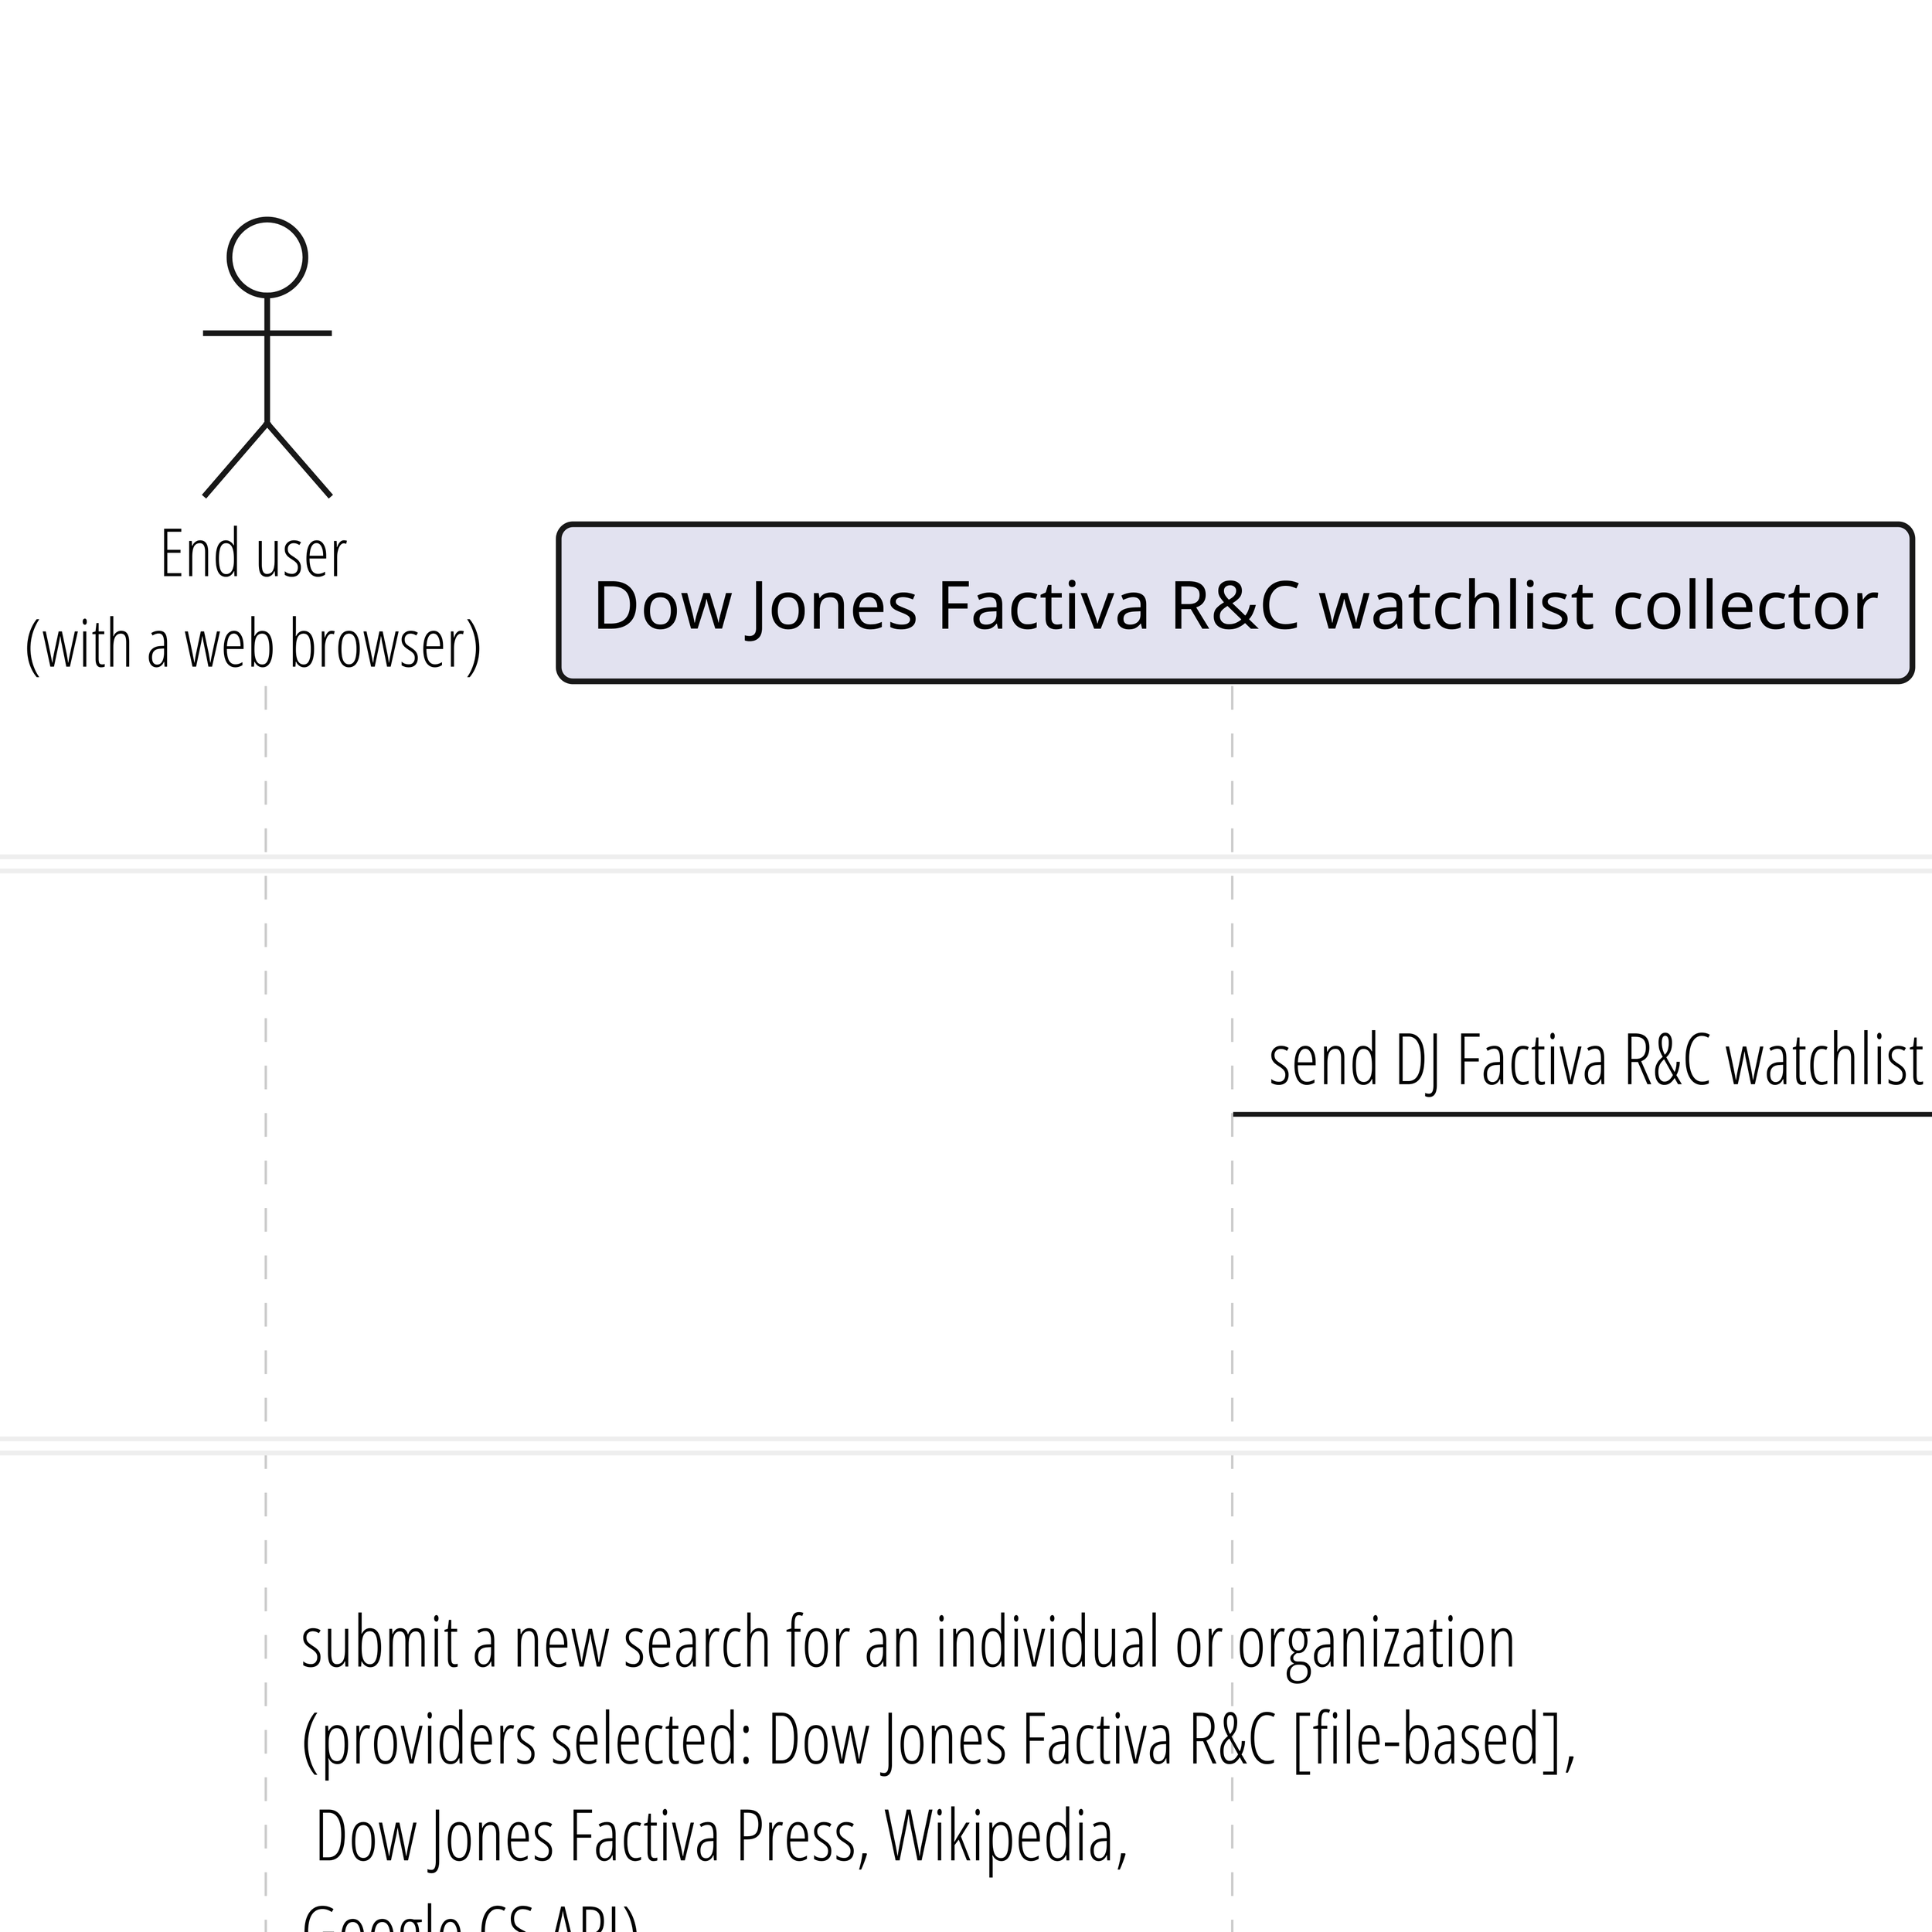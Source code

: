 @startuml

skinparam dpi 2400
scale 1200*1800

skinparam roundCorner 6
skinparam shadowing false
skinparam interface {
  backgroundColor WhiteSmoke
}
skinparam actor {
  FontName Open Sans Condensed Light
  FontSize 14
}
skinparam arrow {
  FontName Open Sans Condensed Light
  FontSize 15
}
skinparam note {
  FontName Open Sans Condensed Light
  FontSize 13
  BorderColor #bbb
}
skinparam footer {
  FontName Open Sans Condensed Light
  FontSize 14
  FontColor DimGrey
}
skinparam sequence {
  actorBorderThickness 1.2
  participantBorderThickness 1.2
  LifeLineBorderColor #ccc
  ParticipantFontName Avenir Next Condensed
  DividerBorderColor #eee
  DividerBackgroundColor #fff
  DividerFontName Open Sans Condensed Light
  DividerFontSize 15
  DividerFontStyle Light
  TitleFontName Open Sans Condensed Light
  TitleFontStyle Light
  TitleFontSize 17
}

actor "End user\n(with a web browser)" as user #fff
participant "Dow Jones Factiva R&C watchlist collector" as filemover
participant "smartKYC Main component" as main
participant "smartKYC Processing component" as proc
participant "smartKYC Exp component\nDow Jones Factiva Risk & Compliance connector (file-based exp)" as djrc
participant "smartKYC Exp component\nWikipedia connector (API-based exp)" as wikipedia
participant "smartKYC Media component\nDow Jones Factiva connector" as factivaconnector
participant "smartKYC Media component\nGoogle CS connector" as googlecsconnector
queue "JMS broker\n(IBM MQ)" as queue #fff
database "RDBMS\n(PostgreSql)" as rdbms #fff
database "Elasticsearch" as elasticsearch #fff
participant "DJ Factiva API (Internet)" as factivaapi
participant "Wikipedia API (Internet)" as wikipediaapi
participant "Google CS API (Internet)" as googlecsapi
participant "WWW (Internet)" as www

title smartKYC - High level indexing & search process

=== Indexing file-based data sources  (initial indexing / daily update indexing) ==

filemover -> main: send DJ Factiva R&C watchlist files
main -> elasticsearch: indexing DJ Factiva R&C watchlist file


=== Search process ==

user -> main: submit a new search for an individual or organization\n(providers selected: Dow Jones Factiva R&C [file-based],\n Dow Jones Factiva Press, Wikipedia,\nGoogle CS API)
main -> user: ID of the search just submitted
main -> main: process and split the search into requests\nto send to data providers

group 1. run the Dow Jones Factiva Press request
    main -> queue: process the Dow Jones Factiva Press request
    queue -> factivaconnector: Dow Jones Factiva Press request
    factivaconnector-> factivaapi: perform actual search request on Dow Jones Factiva Press API\n(with adverse terms and other search options)
    factivaapi -> factivaconnector: list of documents matching the search criteria
    loop for each document returned by the Dow Jones Factiva Press API
        factivaconnector -> queue: downloaded document
        queue -> proc: downloaded document
        proc -> proc: process document\n (accept or reject)
        proc -> queue: processed document
        queue -> main: processed document
        main -> rdbms: save processed document
    end
end

group 2. run the Google CS request
    main -> queue: process the Google CS request
    queue -> googlecsconnector: Google CS request
    googlecsconnector-> googlecsapi: perform actual search request on Google CS API\n(with adverse terms and other search options)
    googlecsapi -> googlecsconnector: list of links and web snippets matching the search criteria
    loop for each link and web snippet returned by the Google CS API
        googlecsconnector -> queue: send download request
        queue -> www: download document from link
        www -> queue: downloaded document
        queue -> proc: downloaded document
        proc -> proc: process web snippet and document\n (accept or reject)
        proc -> queue: processed web snippet and document
        queue -> main: processed web snippet and document
        main -> rdbms: save processed web snippet and document
    end
end

group 3. run the Dow Jones Factiva Risk & Compliance request (file-based exp)
    main -> queue: process the Dow Jones Factiva Risk & Compliance request
    queue -> djrc: Dow Jones Factiva Risk & Compliance request
    djrc-> elasticsearch: perform actual search request on Elasticsearch indexes
    elasticsearch -> djrc: list of records matching the search criteria
    loop for each record returned by Elasticsearch
        djrc -> djrc: process record\n (accept or reject)
        djrc -> queue: processed record
        queue -> main: processed record
        main -> rdbms: save processed record
    end
end

group 4. run the Wikipedia request (API-based exp)
    main -> queue: process the Wikipedia request
    queue -> wikipedia: Wikipedia request
    wikipedia -> wikipediaapi: perform actual search request on Wikipedia API
    wikipediaapi -> wikipedia: list of records matching the search criteria
    loop for each record returned by Wikipedia
        wikipedia -> wikipedia: process record\n (accept or reject)
        wikipedia -> queue: processed record
        queue -> main: processed record
        main -> rdbms: save processed record
    end
end


main -> main: search post-processing
user -> main: request search status/results
main -> user: results\n(status, documents, snippets, facts, etc.)



@enduml
